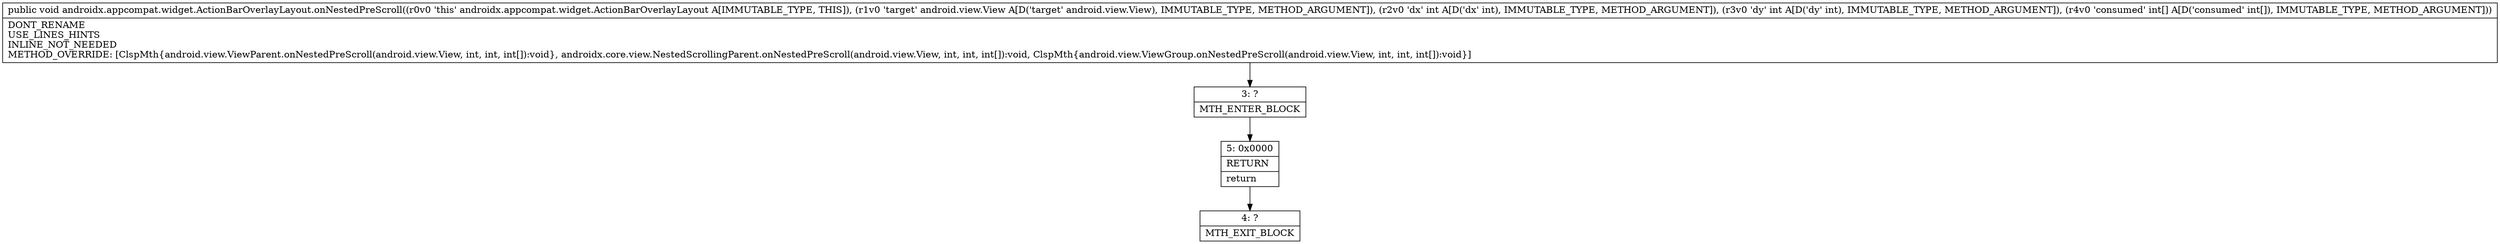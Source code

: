 digraph "CFG forandroidx.appcompat.widget.ActionBarOverlayLayout.onNestedPreScroll(Landroid\/view\/View;II[I)V" {
Node_3 [shape=record,label="{3\:\ ?|MTH_ENTER_BLOCK\l}"];
Node_5 [shape=record,label="{5\:\ 0x0000|RETURN\l|return\l}"];
Node_4 [shape=record,label="{4\:\ ?|MTH_EXIT_BLOCK\l}"];
MethodNode[shape=record,label="{public void androidx.appcompat.widget.ActionBarOverlayLayout.onNestedPreScroll((r0v0 'this' androidx.appcompat.widget.ActionBarOverlayLayout A[IMMUTABLE_TYPE, THIS]), (r1v0 'target' android.view.View A[D('target' android.view.View), IMMUTABLE_TYPE, METHOD_ARGUMENT]), (r2v0 'dx' int A[D('dx' int), IMMUTABLE_TYPE, METHOD_ARGUMENT]), (r3v0 'dy' int A[D('dy' int), IMMUTABLE_TYPE, METHOD_ARGUMENT]), (r4v0 'consumed' int[] A[D('consumed' int[]), IMMUTABLE_TYPE, METHOD_ARGUMENT]))  | DONT_RENAME\lUSE_LINES_HINTS\lINLINE_NOT_NEEDED\lMETHOD_OVERRIDE: [ClspMth\{android.view.ViewParent.onNestedPreScroll(android.view.View, int, int, int[]):void\}, androidx.core.view.NestedScrollingParent.onNestedPreScroll(android.view.View, int, int, int[]):void, ClspMth\{android.view.ViewGroup.onNestedPreScroll(android.view.View, int, int, int[]):void\}]\l}"];
MethodNode -> Node_3;Node_3 -> Node_5;
Node_5 -> Node_4;
}

